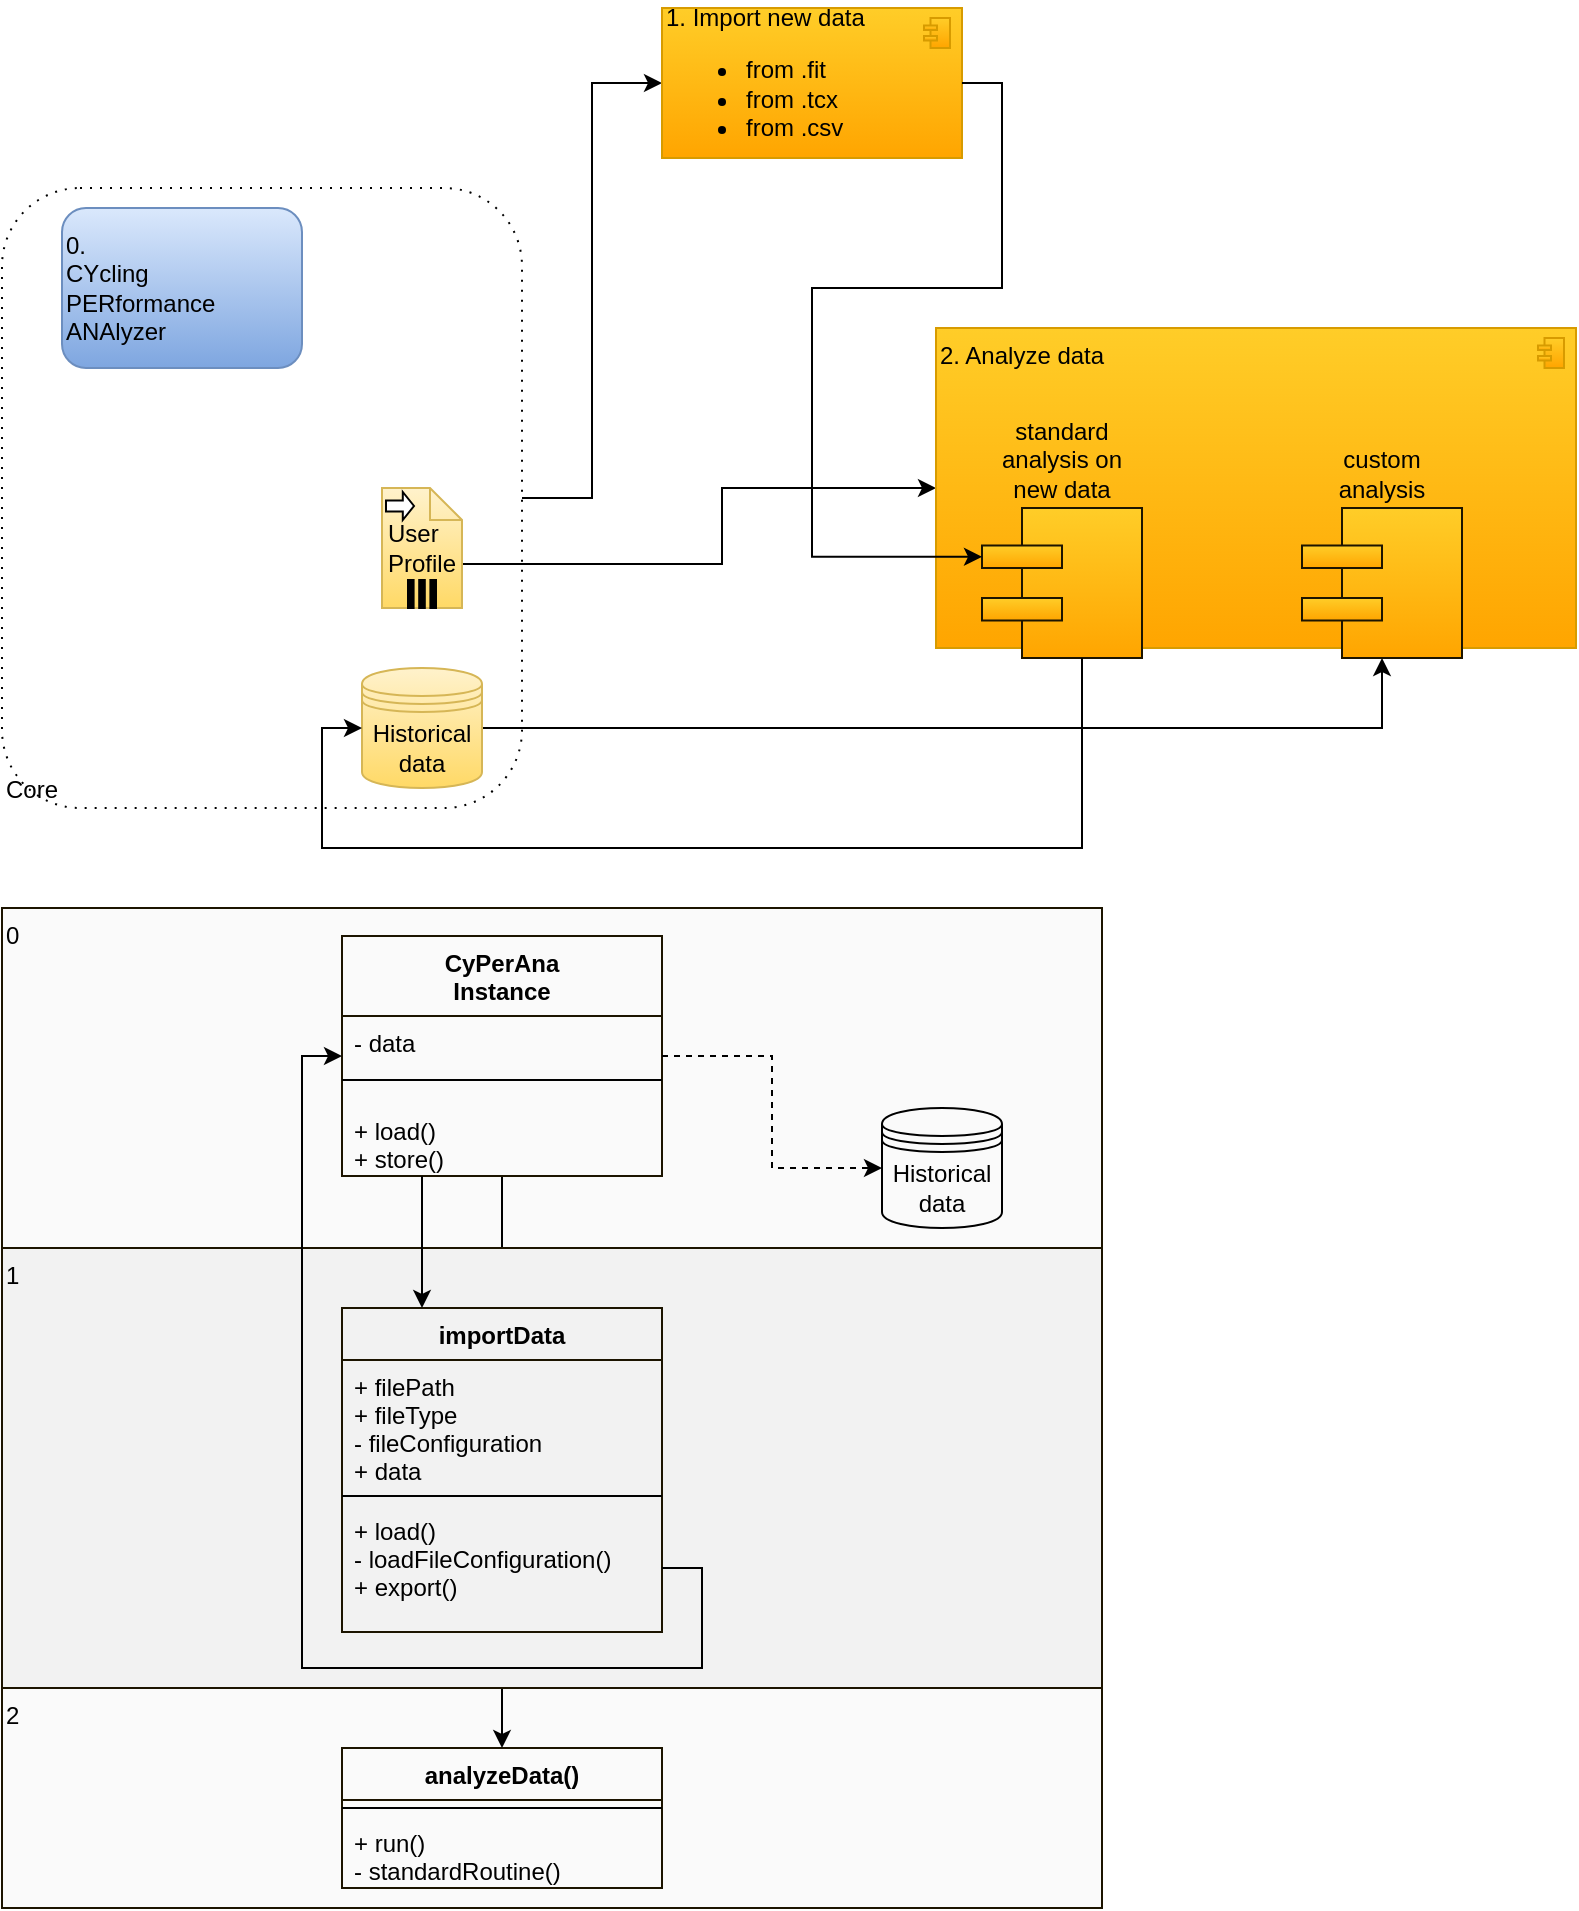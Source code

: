 <mxfile version="13.9.9" type="device"><diagram id="38shHqtr77oPlIP-GpGJ" name="Pagina-1"><mxGraphModel dx="2172" dy="1612" grid="1" gridSize="10" guides="1" tooltips="1" connect="1" arrows="1" fold="1" page="1" pageScale="1" pageWidth="827" pageHeight="1169" math="0" shadow="0"><root><mxCell id="0"/><mxCell id="1" parent="0"/><mxCell id="Nv6a-7eLcbqfHbxNfvqf-52" value="0" style="whiteSpace=wrap;html=1;strokeColor=#1C1400;align=left;fillColor=#FAFAFA;verticalAlign=top;" vertex="1" parent="1"><mxGeometry x="30" y="470" width="550" height="170" as="geometry"/></mxCell><mxCell id="Nv6a-7eLcbqfHbxNfvqf-44" value="2" style="whiteSpace=wrap;html=1;strokeColor=#1C1400;align=left;fillColor=#FAFAFA;verticalAlign=top;" vertex="1" parent="1"><mxGeometry x="30" y="860" width="550" height="110" as="geometry"/></mxCell><mxCell id="Nv6a-7eLcbqfHbxNfvqf-23" style="edgeStyle=orthogonalEdgeStyle;rounded=0;orthogonalLoop=1;jettySize=auto;html=1;entryX=0;entryY=0.5;entryDx=0;entryDy=0;entryPerimeter=0;" edge="1" parent="1" source="Nv6a-7eLcbqfHbxNfvqf-14" target="Nv6a-7eLcbqfHbxNfvqf-22"><mxGeometry relative="1" as="geometry"/></mxCell><mxCell id="Nv6a-7eLcbqfHbxNfvqf-14" value="Core" style="shape=ext;rounded=1;html=1;whiteSpace=wrap;dashed=1;dashPattern=1 4;fillColor=none;align=left;container=0;direction=center;labelPosition=center;verticalLabelPosition=middle;verticalAlign=bottom;" vertex="1" parent="1"><mxGeometry x="30" y="110" width="260" height="310" as="geometry"><mxRectangle x="40" y="250" width="100" height="30" as="alternateBounds"/></mxGeometry></mxCell><mxCell id="Nv6a-7eLcbqfHbxNfvqf-8" value="0.&lt;br&gt;CYcling&lt;br&gt;PERformance&lt;br&gt;ANAlyzer" style="shape=ext;rounded=1;html=1;whiteSpace=wrap;fillColor=#dae8fc;align=left;strokeColor=#6c8ebf;gradientColor=#7ea6e0;" vertex="1" parent="1"><mxGeometry x="60" y="120" width="120" height="80" as="geometry"/></mxCell><mxCell id="Nv6a-7eLcbqfHbxNfvqf-32" style="edgeStyle=orthogonalEdgeStyle;rounded=0;orthogonalLoop=1;jettySize=auto;html=1;exitX=1;exitY=0.5;exitDx=0;exitDy=0;" edge="1" parent="1" source="Nv6a-7eLcbqfHbxNfvqf-9" target="Nv6a-7eLcbqfHbxNfvqf-28"><mxGeometry relative="1" as="geometry"><Array as="points"><mxPoint x="720" y="380"/></Array></mxGeometry></mxCell><mxCell id="Nv6a-7eLcbqfHbxNfvqf-9" value="Historical data" style="shape=datastore;whiteSpace=wrap;html=1;fillColor=#fff2cc;strokeColor=#d6b656;gradientColor=#ffd966;" vertex="1" parent="1"><mxGeometry x="210" y="350" width="60" height="60" as="geometry"/></mxCell><mxCell id="Nv6a-7eLcbqfHbxNfvqf-26" style="edgeStyle=orthogonalEdgeStyle;rounded=0;orthogonalLoop=1;jettySize=auto;html=1;exitX=0;exitY=0;exitDx=40;exitDy=38;exitPerimeter=0;entryX=0;entryY=0.5;entryDx=0;entryDy=0;entryPerimeter=0;" edge="1" parent="1" source="Nv6a-7eLcbqfHbxNfvqf-11" target="Nv6a-7eLcbqfHbxNfvqf-24"><mxGeometry relative="1" as="geometry"><Array as="points"><mxPoint x="390" y="298"/><mxPoint x="390" y="260"/></Array></mxGeometry></mxCell><mxCell id="Nv6a-7eLcbqfHbxNfvqf-11" value="&lt;div style=&quot;text-align: left&quot;&gt;&lt;span&gt;User&lt;/span&gt;&lt;/div&gt;&lt;div style=&quot;text-align: left&quot;&gt;&lt;span&gt;Profile&lt;/span&gt;&lt;/div&gt;" style="shape=note;whiteSpace=wrap;size=16;html=1;dropTarget=0;fillColor=#fff2cc;strokeColor=#d6b656;gradientColor=#ffd966;" vertex="1" parent="1"><mxGeometry x="220" y="260" width="40" height="60" as="geometry"/></mxCell><mxCell id="Nv6a-7eLcbqfHbxNfvqf-12" value="" style="html=1;shape=singleArrow;arrowWidth=0.4;arrowSize=0.4;outlineConnect=0;" vertex="1" parent="Nv6a-7eLcbqfHbxNfvqf-11"><mxGeometry width="14" height="14" relative="1" as="geometry"><mxPoint x="2" y="2" as="offset"/></mxGeometry></mxCell><mxCell id="Nv6a-7eLcbqfHbxNfvqf-13" value="" style="html=1;whiteSpace=wrap;shape=parallelMarker;outlineConnect=0;" vertex="1" parent="Nv6a-7eLcbqfHbxNfvqf-11"><mxGeometry x="0.5" y="1" width="14" height="14" relative="1" as="geometry"><mxPoint x="-7" y="-14" as="offset"/></mxGeometry></mxCell><mxCell id="Nv6a-7eLcbqfHbxNfvqf-22" value="1. Import new data&lt;br&gt;&lt;ul&gt;&lt;li&gt;from .fit&lt;/li&gt;&lt;li&gt;from .tcx&lt;/li&gt;&lt;li&gt;from .csv&lt;/li&gt;&lt;/ul&gt;" style="html=1;outlineConnect=0;whiteSpace=wrap;fillColor=#ffcd28;shape=mxgraph.archimate3.application;appType=comp;archiType=square;align=left;gradientColor=#ffa500;strokeColor=#d79b00;" vertex="1" parent="1"><mxGeometry x="360" y="20" width="150" height="75" as="geometry"/></mxCell><mxCell id="Nv6a-7eLcbqfHbxNfvqf-24" value="2. Analyze data" style="html=1;outlineConnect=0;whiteSpace=wrap;fillColor=#ffcd28;shape=mxgraph.archimate3.application;appType=comp;archiType=square;align=left;gradientColor=#ffa500;strokeColor=#d79b00;verticalAlign=top;" vertex="1" parent="1"><mxGeometry x="497" y="180" width="320" height="160" as="geometry"/></mxCell><mxCell id="Nv6a-7eLcbqfHbxNfvqf-27" value="standard analysis on new data" style="html=1;outlineConnect=0;whiteSpace=wrap;fillColor=#ffcd28;shape=mxgraph.archimate3.component;align=center;gradientColor=#ffa500;strokeColor=#1C1400;labelPosition=center;verticalLabelPosition=top;verticalAlign=bottom;" vertex="1" parent="1"><mxGeometry x="520" y="270" width="80" height="75" as="geometry"/></mxCell><mxCell id="Nv6a-7eLcbqfHbxNfvqf-25" style="edgeStyle=orthogonalEdgeStyle;rounded=0;orthogonalLoop=1;jettySize=auto;html=1;entryX=0;entryY=0.5;entryDx=0;entryDy=0;exitX=0.625;exitY=1;exitDx=0;exitDy=0;exitPerimeter=0;" edge="1" parent="1" source="Nv6a-7eLcbqfHbxNfvqf-27" target="Nv6a-7eLcbqfHbxNfvqf-9"><mxGeometry relative="1" as="geometry"><Array as="points"><mxPoint x="570" y="440"/><mxPoint x="190" y="440"/><mxPoint x="190" y="380"/></Array></mxGeometry></mxCell><mxCell id="Nv6a-7eLcbqfHbxNfvqf-28" value="custom analysis" style="html=1;outlineConnect=0;whiteSpace=wrap;fillColor=#ffcd28;shape=mxgraph.archimate3.component;align=center;gradientColor=#ffa500;strokeColor=#1C1400;labelPosition=center;verticalLabelPosition=top;verticalAlign=bottom;" vertex="1" parent="1"><mxGeometry x="680" y="270" width="80" height="75" as="geometry"/></mxCell><mxCell id="Nv6a-7eLcbqfHbxNfvqf-33" style="edgeStyle=orthogonalEdgeStyle;rounded=0;orthogonalLoop=1;jettySize=auto;html=1;exitX=1;exitY=0.5;exitDx=0;exitDy=0;exitPerimeter=0;entryX=0;entryY=0.325;entryDx=0;entryDy=0;entryPerimeter=0;" edge="1" parent="1" source="Nv6a-7eLcbqfHbxNfvqf-22" target="Nv6a-7eLcbqfHbxNfvqf-27"><mxGeometry relative="1" as="geometry"><Array as="points"><mxPoint x="530" y="58"/><mxPoint x="530" y="160"/><mxPoint x="435" y="160"/><mxPoint x="435" y="294"/></Array></mxGeometry></mxCell><mxCell id="Nv6a-7eLcbqfHbxNfvqf-38" value="analyzeData()" style="swimlane;fontStyle=1;align=center;verticalAlign=top;childLayout=stackLayout;horizontal=1;startSize=26;horizontalStack=0;resizeParent=1;resizeParentMax=0;resizeLast=0;collapsible=1;marginBottom=0;strokeColor=#1C1400;fillColor=none;" vertex="1" parent="1"><mxGeometry x="200" y="890" width="160" height="70" as="geometry"/></mxCell><mxCell id="Nv6a-7eLcbqfHbxNfvqf-40" value="" style="line;strokeWidth=1;fillColor=none;align=left;verticalAlign=middle;spacingTop=-1;spacingLeft=3;spacingRight=3;rotatable=0;labelPosition=right;points=[];portConstraint=eastwest;" vertex="1" parent="Nv6a-7eLcbqfHbxNfvqf-38"><mxGeometry y="26" width="160" height="8" as="geometry"/></mxCell><mxCell id="Nv6a-7eLcbqfHbxNfvqf-63" value="+ run()&#10;- standardRoutine()" style="text;strokeColor=none;fillColor=none;align=left;verticalAlign=top;spacingLeft=4;spacingRight=4;overflow=hidden;rotatable=0;points=[[0,0.5],[1,0.5]];portConstraint=eastwest;" vertex="1" parent="Nv6a-7eLcbqfHbxNfvqf-38"><mxGeometry y="34" width="160" height="36" as="geometry"/></mxCell><mxCell id="Nv6a-7eLcbqfHbxNfvqf-47" value="Historical data" style="shape=datastore;whiteSpace=wrap;html=1;fillColor=none;" vertex="1" parent="1"><mxGeometry x="470" y="570" width="60" height="60" as="geometry"/></mxCell><mxCell id="Nv6a-7eLcbqfHbxNfvqf-56" style="edgeStyle=orthogonalEdgeStyle;rounded=0;orthogonalLoop=1;jettySize=auto;html=1;strokeColor=#000000;noJump=1;entryX=0.5;entryY=0;entryDx=0;entryDy=0;exitX=0.5;exitY=1;exitDx=0;exitDy=0;" edge="1" parent="1" source="Nv6a-7eLcbqfHbxNfvqf-48" target="Nv6a-7eLcbqfHbxNfvqf-38"><mxGeometry relative="1" as="geometry"><mxPoint x="280" y="930" as="targetPoint"/><Array as="points"/></mxGeometry></mxCell><mxCell id="Nv6a-7eLcbqfHbxNfvqf-48" value="CyPerAna&#10;Instance" style="swimlane;fontStyle=1;align=center;verticalAlign=top;childLayout=stackLayout;horizontal=1;startSize=40;horizontalStack=0;resizeParent=1;resizeParentMax=0;resizeLast=0;collapsible=1;marginBottom=0;strokeColor=#1C1400;fillColor=none;" vertex="1" parent="1"><mxGeometry x="200" y="484" width="160" height="120" as="geometry"/></mxCell><mxCell id="Nv6a-7eLcbqfHbxNfvqf-62" value="- data" style="text;strokeColor=none;fillColor=none;align=left;verticalAlign=top;spacingLeft=4;spacingRight=4;overflow=hidden;rotatable=0;points=[[0,0.5],[1,0.5]];portConstraint=eastwest;" vertex="1" parent="Nv6a-7eLcbqfHbxNfvqf-48"><mxGeometry y="40" width="160" height="20" as="geometry"/></mxCell><mxCell id="Nv6a-7eLcbqfHbxNfvqf-50" value="" style="line;strokeWidth=1;fillColor=none;align=left;verticalAlign=middle;spacingTop=-1;spacingLeft=3;spacingRight=3;rotatable=0;labelPosition=right;points=[];portConstraint=eastwest;" vertex="1" parent="Nv6a-7eLcbqfHbxNfvqf-48"><mxGeometry y="60" width="160" height="24" as="geometry"/></mxCell><mxCell id="Nv6a-7eLcbqfHbxNfvqf-61" value="+ load()&#10;+ store()" style="text;strokeColor=none;fillColor=none;align=left;verticalAlign=top;spacingLeft=4;spacingRight=4;overflow=hidden;rotatable=0;points=[[0,0.5],[1,0.5]];portConstraint=eastwest;" vertex="1" parent="Nv6a-7eLcbqfHbxNfvqf-48"><mxGeometry y="84" width="160" height="36" as="geometry"/></mxCell><mxCell id="Nv6a-7eLcbqfHbxNfvqf-55" style="edgeStyle=orthogonalEdgeStyle;rounded=0;orthogonalLoop=1;jettySize=auto;html=1;exitX=1;exitY=0.5;exitDx=0;exitDy=0;entryX=0;entryY=0.5;entryDx=0;entryDy=0;dashed=1;" edge="1" parent="1" source="Nv6a-7eLcbqfHbxNfvqf-48" target="Nv6a-7eLcbqfHbxNfvqf-47"><mxGeometry relative="1" as="geometry"><mxPoint x="210" y="810" as="sourcePoint"/><mxPoint x="210" y="525" as="targetPoint"/></mxGeometry></mxCell><mxCell id="Nv6a-7eLcbqfHbxNfvqf-43" value="1" style="whiteSpace=wrap;html=1;strokeColor=#1C1400;align=left;fillColor=#F2F2F2;verticalAlign=top;" vertex="1" parent="1"><mxGeometry x="30" y="640" width="550" height="220" as="geometry"/></mxCell><mxCell id="Nv6a-7eLcbqfHbxNfvqf-34" value="importData" style="swimlane;fontStyle=1;align=center;verticalAlign=top;childLayout=stackLayout;horizontal=1;startSize=26;horizontalStack=0;resizeParent=1;resizeParentMax=0;resizeLast=0;collapsible=1;marginBottom=0;strokeColor=#1C1400;fillColor=none;" vertex="1" parent="1"><mxGeometry x="200" y="670" width="160" height="162" as="geometry"/></mxCell><mxCell id="Nv6a-7eLcbqfHbxNfvqf-35" value="+ filePath&#10;+ fileType&#10;- fileConfiguration&#10;+ data" style="text;strokeColor=none;fillColor=none;align=left;verticalAlign=top;spacingLeft=4;spacingRight=4;overflow=hidden;rotatable=0;points=[[0,0.5],[1,0.5]];portConstraint=eastwest;" vertex="1" parent="Nv6a-7eLcbqfHbxNfvqf-34"><mxGeometry y="26" width="160" height="64" as="geometry"/></mxCell><mxCell id="Nv6a-7eLcbqfHbxNfvqf-36" value="" style="line;strokeWidth=1;fillColor=none;align=left;verticalAlign=middle;spacingTop=-1;spacingLeft=3;spacingRight=3;rotatable=0;labelPosition=right;points=[];portConstraint=eastwest;" vertex="1" parent="Nv6a-7eLcbqfHbxNfvqf-34"><mxGeometry y="90" width="160" height="8" as="geometry"/></mxCell><mxCell id="Nv6a-7eLcbqfHbxNfvqf-37" value="+ load()&#10;- loadFileConfiguration()&#10;+ export()" style="text;strokeColor=none;fillColor=none;align=left;verticalAlign=top;spacingLeft=4;spacingRight=4;overflow=hidden;rotatable=0;points=[[0,0.5],[1,0.5]];portConstraint=eastwest;" vertex="1" parent="Nv6a-7eLcbqfHbxNfvqf-34"><mxGeometry y="98" width="160" height="64" as="geometry"/></mxCell><mxCell id="Nv6a-7eLcbqfHbxNfvqf-54" style="edgeStyle=orthogonalEdgeStyle;rounded=0;orthogonalLoop=1;jettySize=auto;html=1;exitX=1;exitY=0.5;exitDx=0;exitDy=0;entryX=0;entryY=0.5;entryDx=0;entryDy=0;" edge="1" parent="1" source="Nv6a-7eLcbqfHbxNfvqf-37" target="Nv6a-7eLcbqfHbxNfvqf-48"><mxGeometry relative="1" as="geometry"><Array as="points"><mxPoint x="380" y="800"/><mxPoint x="380" y="850"/><mxPoint x="180" y="850"/><mxPoint x="180" y="544"/></Array></mxGeometry></mxCell><mxCell id="Nv6a-7eLcbqfHbxNfvqf-53" style="edgeStyle=orthogonalEdgeStyle;rounded=0;orthogonalLoop=1;jettySize=auto;html=1;exitX=0.25;exitY=1;exitDx=0;exitDy=0;entryX=0.25;entryY=0;entryDx=0;entryDy=0;" edge="1" parent="1" source="Nv6a-7eLcbqfHbxNfvqf-48" target="Nv6a-7eLcbqfHbxNfvqf-34"><mxGeometry relative="1" as="geometry"/></mxCell></root></mxGraphModel></diagram></mxfile>